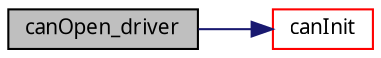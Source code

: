 digraph G
{
  edge [fontname="FreeSans.ttf",fontsize=10,labelfontname="FreeSans.ttf",labelfontsize=10];
  node [fontname="FreeSans.ttf",fontsize=10,shape=record];
  rankdir=LR;
  Node1 [label="canOpen_driver",height=0.2,width=0.4,color="black", fillcolor="grey75", style="filled" fontcolor="black"];
  Node1 -> Node2 [color="midnightblue",fontsize=10,style="solid",fontname="FreeSans.ttf"];
  Node2 [label="canInit",height=0.2,width=0.4,color="red", fillcolor="white", style="filled",URL="$can__peak__win32_8c.html#9f623ce2d3a68e90dfdb1ff0d54a9b57"];
}
